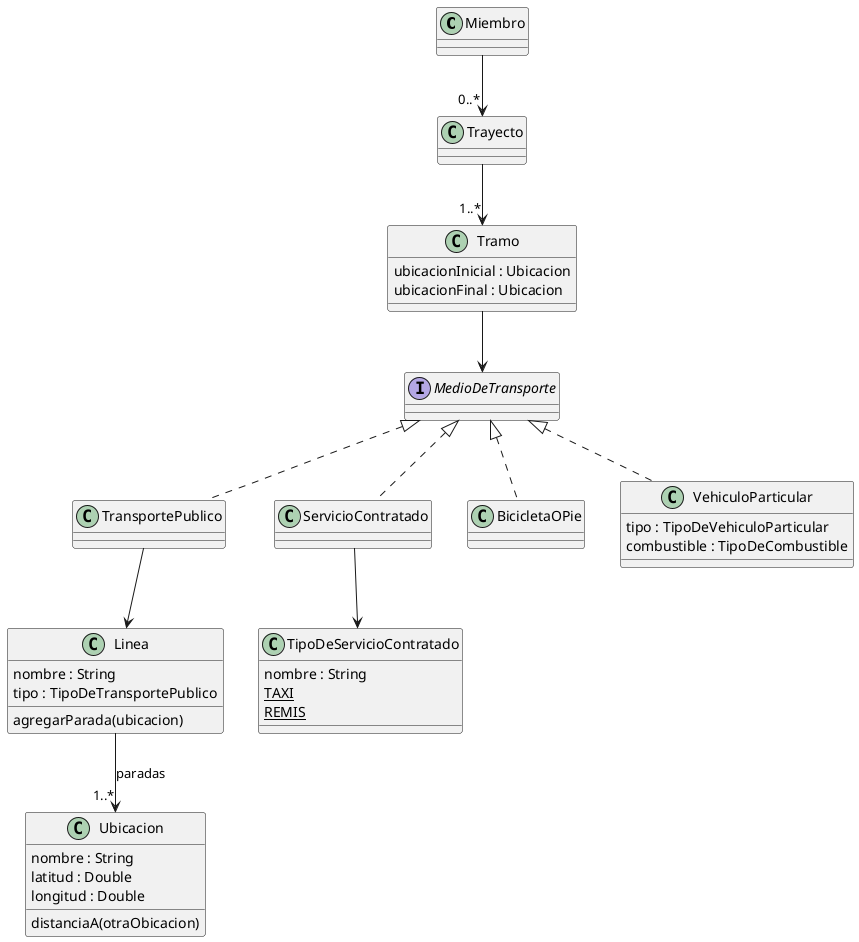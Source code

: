 @startuml

Miembro --> "0..*" Trayecto

class Trayecto {

}

Trayecto --> "1..*" Tramo

class Tramo {
    ubicacionInicial : Ubicacion
    ubicacionFinal : Ubicacion
}

Tramo --> MedioDeTransporte

interface MedioDeTransporte {
}

MedioDeTransporte <|.. TransportePublico
MedioDeTransporte <|.. ServicioContratado
MedioDeTransporte <|.. BicicletaOPie
MedioDeTransporte <|.. VehiculoParticular

class VehiculoParticular {
    tipo : TipoDeVehiculoParticular
    combustible : TipoDeCombustible
}

ServicioContratado --> TipoDeServicioContratado

class TipoDeServicioContratado {
    nombre : String
    {static} TAXI
    {static} REMIS
}

TransportePublico --> Linea

class Linea {
    nombre : String
    tipo : TipoDeTransportePublico
    agregarParada(ubicacion)
}

Linea --> "1..*" Ubicacion : paradas

class Ubicacion {
    nombre : String
    latitud : Double
    longitud : Double
    distanciaA(otraObicacion)
}

@enduml
